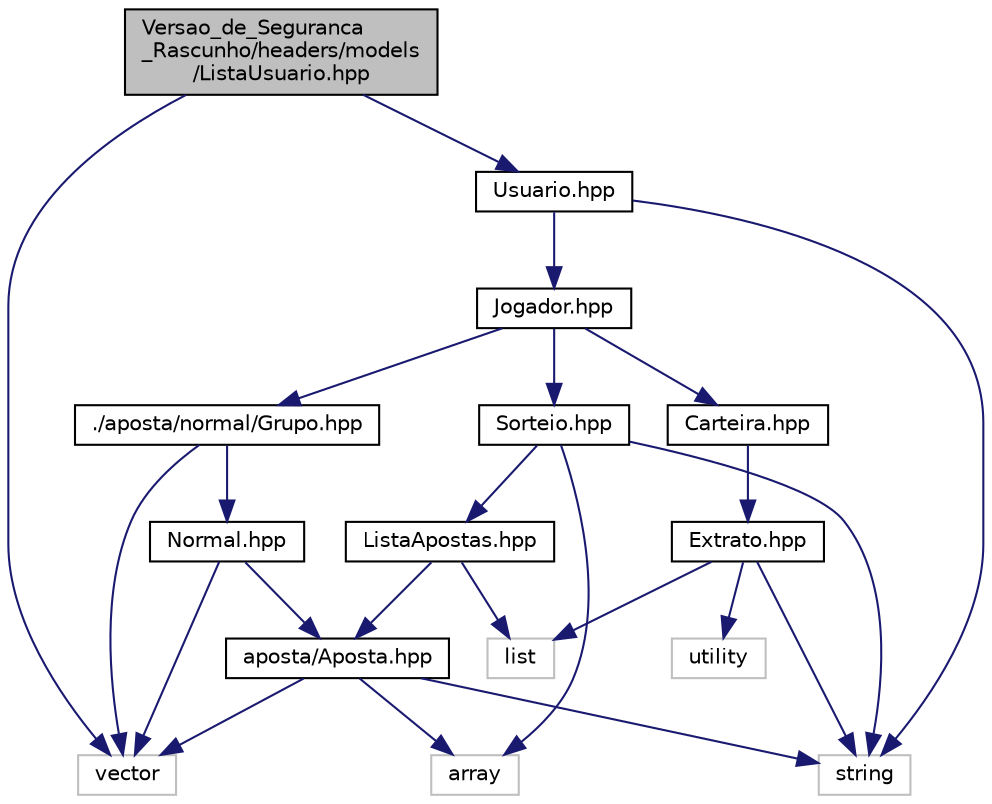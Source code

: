 digraph "Versao_de_Seguranca_Rascunho/headers/models/ListaUsuario.hpp"
{
 // LATEX_PDF_SIZE
  edge [fontname="Helvetica",fontsize="10",labelfontname="Helvetica",labelfontsize="10"];
  node [fontname="Helvetica",fontsize="10",shape=record];
  Node1 [label="Versao_de_Seguranca\l_Rascunho/headers/models\l/ListaUsuario.hpp",height=0.2,width=0.4,color="black", fillcolor="grey75", style="filled", fontcolor="black",tooltip=" "];
  Node1 -> Node2 [color="midnightblue",fontsize="10",style="solid",fontname="Helvetica"];
  Node2 [label="vector",height=0.2,width=0.4,color="grey75", fillcolor="white", style="filled",tooltip=" "];
  Node1 -> Node3 [color="midnightblue",fontsize="10",style="solid",fontname="Helvetica"];
  Node3 [label="Usuario.hpp",height=0.2,width=0.4,color="black", fillcolor="white", style="filled",URL="$Versao__de__Seguranca__Rascunho_2headers_2models_2Usuario_8hpp.html",tooltip=" "];
  Node3 -> Node4 [color="midnightblue",fontsize="10",style="solid",fontname="Helvetica"];
  Node4 [label="string",height=0.2,width=0.4,color="grey75", fillcolor="white", style="filled",tooltip=" "];
  Node3 -> Node5 [color="midnightblue",fontsize="10",style="solid",fontname="Helvetica"];
  Node5 [label="Jogador.hpp",height=0.2,width=0.4,color="black", fillcolor="white", style="filled",URL="$Versao__de__Seguranca__Rascunho_2headers_2models_2Jogador_8hpp.html",tooltip=" "];
  Node5 -> Node6 [color="midnightblue",fontsize="10",style="solid",fontname="Helvetica"];
  Node6 [label="Sorteio.hpp",height=0.2,width=0.4,color="black", fillcolor="white", style="filled",URL="$Versao__de__Seguranca__Rascunho_2headers_2models_2Sorteio_8hpp.html",tooltip=" "];
  Node6 -> Node7 [color="midnightblue",fontsize="10",style="solid",fontname="Helvetica"];
  Node7 [label="ListaApostas.hpp",height=0.2,width=0.4,color="black", fillcolor="white", style="filled",URL="$Versao__de__Seguranca__Rascunho_2headers_2models_2ListaApostas_8hpp.html",tooltip=" "];
  Node7 -> Node8 [color="midnightblue",fontsize="10",style="solid",fontname="Helvetica"];
  Node8 [label="aposta/Aposta.hpp",height=0.2,width=0.4,color="black", fillcolor="white", style="filled",URL="$Versao__de__Seguranca__Rascunho_2headers_2models_2aposta_2Aposta_8hpp.html",tooltip=" "];
  Node8 -> Node4 [color="midnightblue",fontsize="10",style="solid",fontname="Helvetica"];
  Node8 -> Node2 [color="midnightblue",fontsize="10",style="solid",fontname="Helvetica"];
  Node8 -> Node9 [color="midnightblue",fontsize="10",style="solid",fontname="Helvetica"];
  Node9 [label="array",height=0.2,width=0.4,color="grey75", fillcolor="white", style="filled",tooltip=" "];
  Node7 -> Node10 [color="midnightblue",fontsize="10",style="solid",fontname="Helvetica"];
  Node10 [label="list",height=0.2,width=0.4,color="grey75", fillcolor="white", style="filled",tooltip=" "];
  Node6 -> Node4 [color="midnightblue",fontsize="10",style="solid",fontname="Helvetica"];
  Node6 -> Node9 [color="midnightblue",fontsize="10",style="solid",fontname="Helvetica"];
  Node5 -> Node11 [color="midnightblue",fontsize="10",style="solid",fontname="Helvetica"];
  Node11 [label="Carteira.hpp",height=0.2,width=0.4,color="black", fillcolor="white", style="filled",URL="$Versao__de__Seguranca__Rascunho_2headers_2models_2Carteira_8hpp.html",tooltip=" "];
  Node11 -> Node12 [color="midnightblue",fontsize="10",style="solid",fontname="Helvetica"];
  Node12 [label="Extrato.hpp",height=0.2,width=0.4,color="black", fillcolor="white", style="filled",URL="$Versao__de__Seguranca__Rascunho_2headers_2models_2Extrato_8hpp.html",tooltip=" "];
  Node12 -> Node10 [color="midnightblue",fontsize="10",style="solid",fontname="Helvetica"];
  Node12 -> Node4 [color="midnightblue",fontsize="10",style="solid",fontname="Helvetica"];
  Node12 -> Node13 [color="midnightblue",fontsize="10",style="solid",fontname="Helvetica"];
  Node13 [label="utility",height=0.2,width=0.4,color="grey75", fillcolor="white", style="filled",tooltip=" "];
  Node5 -> Node14 [color="midnightblue",fontsize="10",style="solid",fontname="Helvetica"];
  Node14 [label="./aposta/normal/Grupo.hpp",height=0.2,width=0.4,color="black", fillcolor="white", style="filled",URL="$Versao__de__Seguranca__Rascunho_2headers_2models_2aposta_2normal_2Grupo_8hpp.html",tooltip=" "];
  Node14 -> Node2 [color="midnightblue",fontsize="10",style="solid",fontname="Helvetica"];
  Node14 -> Node15 [color="midnightblue",fontsize="10",style="solid",fontname="Helvetica"];
  Node15 [label="Normal.hpp",height=0.2,width=0.4,color="black", fillcolor="white", style="filled",URL="$Versao__de__Seguranca__Rascunho_2headers_2models_2aposta_2normal_2Normal_8hpp.html",tooltip=" "];
  Node15 -> Node2 [color="midnightblue",fontsize="10",style="solid",fontname="Helvetica"];
  Node15 -> Node8 [color="midnightblue",fontsize="10",style="solid",fontname="Helvetica"];
}
